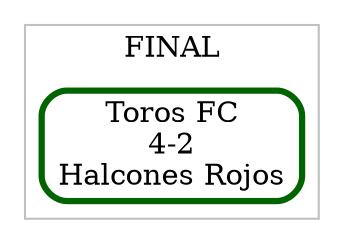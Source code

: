 digraph Bracket {
  rankdir=LR;
  node [shape=record, style=rounded];

  subgraph cluster_final {
    label = "FINAL";
    color = gray;
    m1 [label="Toros FC\n4-2\nHalcones Rojos", penwidth=3, color="darkgreen"];
  }

}
